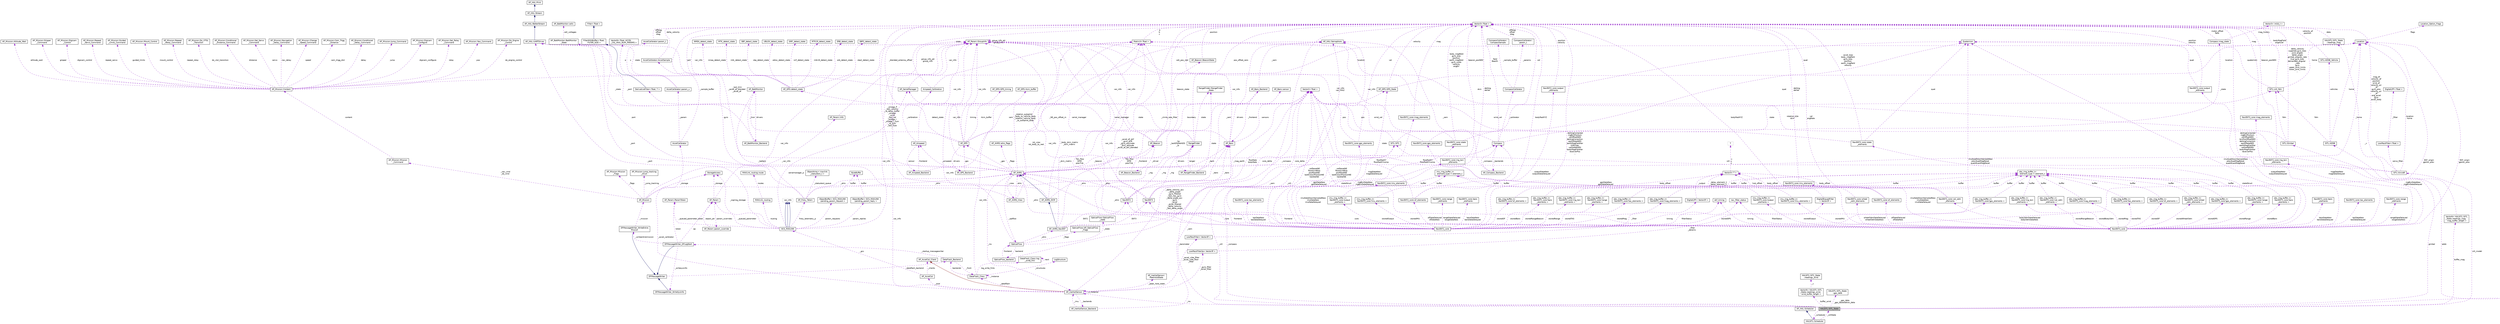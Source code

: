 digraph "HALSITL::SITL_State"
{
 // INTERACTIVE_SVG=YES
  edge [fontname="Helvetica",fontsize="10",labelfontname="Helvetica",labelfontsize="10"];
  node [fontname="Helvetica",fontsize="10",shape=record];
  Node1 [label="HALSITL::SITL_State",height=0.2,width=0.4,color="black", fillcolor="grey75", style="filled", fontcolor="black"];
  Node2 -> Node1 [dir="back",color="darkorchid3",fontsize="10",style="dashed",label=" gimbal" ,fontname="Helvetica"];
  Node2 [label="SITL::Gimbal",height=0.2,width=0.4,color="black", fillcolor="white", style="filled",URL="$classSITL_1_1Gimbal.html"];
  Node3 -> Node2 [dir="back",color="darkorchid3",fontsize="10",style="dashed",label=" dcm" ,fontname="Helvetica"];
  Node3 [label="Matrix3\< float \>",height=0.2,width=0.4,color="black", fillcolor="white", style="filled",URL="$classMatrix3.html"];
  Node4 -> Node3 [dir="back",color="darkorchid3",fontsize="10",style="dashed",label=" a\nb\nc" ,fontname="Helvetica"];
  Node4 [label="Vector3\< float \>",height=0.2,width=0.4,color="black", fillcolor="white", style="filled",URL="$classVector3.html"];
  Node4 -> Node2 [dir="back",color="darkorchid3",fontsize="10",style="dashed",label=" delta_velocity\nsupplied_gyro_bias\njoint_angles\ndelta_angle\ngimbal_angular_rate\ntrue_gyro_bias\ndemanded_angular\l_rate\ngyro\nupper_joint_limits\nlower_joint_limits\n..." ,fontname="Helvetica"];
  Node5 -> Node2 [dir="back",color="darkorchid3",fontsize="10",style="dashed",label=" fdm" ,fontname="Helvetica"];
  Node5 [label="SITL::sitl_fdm",height=0.2,width=0.4,color="black", fillcolor="white", style="filled",URL="$structSITL_1_1sitl__fdm.html"];
  Node6 -> Node5 [dir="back",color="darkorchid3",fontsize="10",style="dashed",label=" quaternion" ,fontname="Helvetica"];
  Node6 [label="Quaternion",height=0.2,width=0.4,color="black", fillcolor="white", style="filled",URL="$classQuaternion.html"];
  Node4 -> Node5 [dir="back",color="darkorchid3",fontsize="10",style="dashed",label=" bodyMagField\nangAccel" ,fontname="Helvetica"];
  Node7 -> Node5 [dir="back",color="darkorchid3",fontsize="10",style="dashed",label=" home" ,fontname="Helvetica"];
  Node7 [label="Location",height=0.2,width=0.4,color="black", fillcolor="white", style="filled",URL="$structLocation.html"];
  Node8 -> Node7 [dir="back",color="darkorchid3",fontsize="10",style="dashed",label=" flags" ,fontname="Helvetica"];
  Node8 [label="Location_Option_Flags",height=0.2,width=0.4,color="black", fillcolor="white", style="filled",URL="$structLocation__Option__Flags.html"];
  Node9 -> Node1 [dir="back",color="darkorchid3",fontsize="10",style="dashed",label=" sitl_model" ,fontname="Helvetica"];
  Node9 [label="SITL::Aircraft",height=0.2,width=0.4,color="black", fillcolor="white", style="filled",URL="$classSITL_1_1Aircraft.html"];
  Node3 -> Node9 [dir="back",color="darkorchid3",fontsize="10",style="dashed",label=" rotation_b2e\ndcm" ,fontname="Helvetica"];
  Node10 -> Node9 [dir="back",color="darkorchid3",fontsize="10",style="dashed",label=" servo_filter" ,fontname="Helvetica"];
  Node10 [label="LowPassFilter\< float \>",height=0.2,width=0.4,color="black", fillcolor="white", style="filled",URL="$classLowPassFilter.html"];
  Node11 -> Node10 [dir="back",color="darkorchid3",fontsize="10",style="dashed",label=" _filter" ,fontname="Helvetica"];
  Node11 [label="DigitalLPF\< float \>",height=0.2,width=0.4,color="black", fillcolor="white", style="filled",URL="$classDigitalLPF.html"];
  Node12 -> Node9 [dir="back",color="darkorchid3",fontsize="10",style="dashed",label=" sitl" ,fontname="Helvetica"];
  Node12 [label="SITL::SITL",height=0.2,width=0.4,color="black", fillcolor="white", style="filled",URL="$classSITL_1_1SITL.html"];
  Node13 -> Node12 [dir="back",color="darkorchid3",fontsize="10",style="dashed",label=" var_info\nvar_info2" ,fontname="Helvetica"];
  Node13 [label="AP_Param::GroupInfo",height=0.2,width=0.4,color="black", fillcolor="white", style="filled",URL="$structAP__Param_1_1GroupInfo.html"];
  Node13 -> Node13 [dir="back",color="darkorchid3",fontsize="10",style="dashed",label=" group_info_ptr\ngroup_info" ,fontname="Helvetica"];
  Node5 -> Node12 [dir="back",color="darkorchid3",fontsize="10",style="dashed",label=" state" ,fontname="Helvetica"];
  Node4 -> Node9 [dir="back",color="darkorchid3",fontsize="10",style="dashed",label=" mag_bf\nvelocity_ef\nposition\nwind_ef\nvelocity_air\l_bf\ngyro_prev\nvelocity_air\l_ef\nang_accel\ngyro\naccel_body\n..." ,fontname="Helvetica"];
  Node7 -> Node9 [dir="back",color="darkorchid3",fontsize="10",style="dashed",label=" location\nhome" ,fontname="Helvetica"];
  Node14 -> Node1 [dir="back",color="darkorchid3",fontsize="10",style="dashed",label=" adsb" ,fontname="Helvetica"];
  Node14 [label="SITL::ADSB",height=0.2,width=0.4,color="black", fillcolor="white", style="filled",URL="$classSITL_1_1ADSB.html"];
  Node15 -> Node14 [dir="back",color="darkorchid3",fontsize="10",style="dashed",label=" vehicles" ,fontname="Helvetica"];
  Node15 [label="SITL::ADSB_Vehicle",height=0.2,width=0.4,color="black", fillcolor="white", style="filled",URL="$classSITL_1_1ADSB__Vehicle.html"];
  Node4 -> Node15 [dir="back",color="darkorchid3",fontsize="10",style="dashed",label=" velocity_ef\nposition" ,fontname="Helvetica"];
  Node7 -> Node14 [dir="back",color="darkorchid3",fontsize="10",style="dashed",label=" home" ,fontname="Helvetica"];
  Node5 -> Node14 [dir="back",color="darkorchid3",fontsize="10",style="dashed",label=" fdm" ,fontname="Helvetica"];
  Node16 -> Node1 [dir="back",color="darkorchid3",fontsize="10",style="dashed",label=" buffer_mag" ,fontname="Helvetica"];
  Node16 [label="VectorN\< HALSITL::SITL\l_State::readings_mag,\l mag_buffer_length \>",height=0.2,width=0.4,color="black", fillcolor="white", style="filled",URL="$classVectorN.html"];
  Node17 -> Node16 [dir="back",color="darkorchid3",fontsize="10",style="dashed",label=" _v" ,fontname="Helvetica"];
  Node17 [label="HALSITL::SITL_State\l::readings_mag",height=0.2,width=0.4,color="black", fillcolor="white", style="filled",URL="$structHALSITL_1_1SITL__State_1_1readings__mag.html"];
  Node4 -> Node17 [dir="back",color="darkorchid3",fontsize="10",style="dashed",label=" data" ,fontname="Helvetica"];
  Node18 -> Node1 [dir="back",color="darkorchid3",fontsize="10",style="dashed",label=" _barometer" ,fontname="Helvetica"];
  Node18 [label="AP_Baro",height=0.2,width=0.4,color="black", fillcolor="white", style="filled",URL="$classAP__Baro.html"];
  Node19 -> Node18 [dir="back",color="darkorchid3",fontsize="10",style="dashed",label=" sensors" ,fontname="Helvetica"];
  Node19 [label="AP_Baro::sensor",height=0.2,width=0.4,color="black", fillcolor="white", style="filled",URL="$structAP__Baro_1_1sensor.html"];
  Node20 -> Node18 [dir="back",color="darkorchid3",fontsize="10",style="dashed",label=" _climb_rate_filter" ,fontname="Helvetica"];
  Node20 [label="DerivativeFilter\< float, 7 \>",height=0.2,width=0.4,color="black", fillcolor="white", style="filled",URL="$classDerivativeFilter.html"];
  Node21 -> Node20 [dir="back",color="midnightblue",fontsize="10",style="solid",fontname="Helvetica"];
  Node21 [label="FilterWithBuffer\< float,\l FILTER_SIZE \>",height=0.2,width=0.4,color="black", fillcolor="white", style="filled",URL="$classFilterWithBuffer.html"];
  Node22 -> Node21 [dir="back",color="midnightblue",fontsize="10",style="solid",fontname="Helvetica"];
  Node22 [label="Filter\< float \>",height=0.2,width=0.4,color="black", fillcolor="white", style="filled",URL="$classFilter.html"];
  Node13 -> Node18 [dir="back",color="darkorchid3",fontsize="10",style="dashed",label=" var_info" ,fontname="Helvetica"];
  Node23 -> Node18 [dir="back",color="darkorchid3",fontsize="10",style="dashed",label=" drivers" ,fontname="Helvetica"];
  Node23 [label="AP_Baro_Backend",height=0.2,width=0.4,color="black", fillcolor="white", style="filled",URL="$classAP__Baro__Backend.html"];
  Node18 -> Node23 [dir="back",color="darkorchid3",fontsize="10",style="dashed",label=" _frontend" ,fontname="Helvetica"];
  Node24 -> Node23 [dir="back",color="darkorchid3",fontsize="10",style="dashed",label=" _sem" ,fontname="Helvetica"];
  Node24 [label="AP_HAL::Semaphore",height=0.2,width=0.4,color="black", fillcolor="white", style="filled",URL="$classAP__HAL_1_1Semaphore.html"];
  Node12 -> Node1 [dir="back",color="darkorchid3",fontsize="10",style="dashed",label=" _sitl" ,fontname="Helvetica"];
  Node25 -> Node1 [dir="back",color="darkorchid3",fontsize="10",style="dashed",label=" _scheduler" ,fontname="Helvetica"];
  Node25 [label="HALSITL::Scheduler",height=0.2,width=0.4,color="black", fillcolor="white", style="filled",URL="$classHALSITL_1_1Scheduler.html"];
  Node26 -> Node25 [dir="back",color="midnightblue",fontsize="10",style="solid",fontname="Helvetica"];
  Node26 [label="AP_HAL::Scheduler",height=0.2,width=0.4,color="black", fillcolor="white", style="filled",URL="$classAP__HAL_1_1Scheduler.html"];
  Node1 -> Node25 [dir="back",color="darkorchid3",fontsize="10",style="dashed",label=" _sitlState" ,fontname="Helvetica"];
  Node27 -> Node1 [dir="back",color="darkorchid3",fontsize="10",style="dashed",label=" _ins" ,fontname="Helvetica"];
  Node27 [label="AP_InertialSensor",height=0.2,width=0.4,color="black", fillcolor="white", style="filled",URL="$classAP__InertialSensor.html"];
  Node28 -> Node27 [dir="back",color="firebrick4",fontsize="10",style="solid",fontname="Helvetica"];
  Node28 [label="AP_AccelCal_Client",height=0.2,width=0.4,color="black", fillcolor="white", style="filled",URL="$classAP__AccelCal__Client.html"];
  Node29 -> Node27 [dir="back",color="darkorchid3",fontsize="10",style="dashed",label=" _peak_hold_state" ,fontname="Helvetica"];
  Node29 [label="AP_InertialSensor::\lPeakHoldState",height=0.2,width=0.4,color="black", fillcolor="white", style="filled",URL="$structAP__InertialSensor_1_1PeakHoldState.html"];
  Node30 -> Node27 [dir="back",color="darkorchid3",fontsize="10",style="dashed",label=" _accel_vibe_filter\n_accel_vibe_floor\l_filter" ,fontname="Helvetica"];
  Node30 [label="LowPassFilter\< Vector3f \>",height=0.2,width=0.4,color="black", fillcolor="white", style="filled",URL="$classLowPassFilter.html"];
  Node31 -> Node30 [dir="back",color="darkorchid3",fontsize="10",style="dashed",label=" _filter" ,fontname="Helvetica"];
  Node31 [label="DigitalLPF\< Vector3f \>",height=0.2,width=0.4,color="black", fillcolor="white", style="filled",URL="$classDigitalLPF.html"];
  Node32 -> Node31 [dir="back",color="darkorchid3",fontsize="10",style="dashed",label=" _output" ,fontname="Helvetica"];
  Node32 [label="Vector3\< T \>",height=0.2,width=0.4,color="black", fillcolor="white", style="filled",URL="$classVector3.html"];
  Node33 -> Node32 [dir="back",color="darkorchid3",fontsize="10",style="dashed",label=" x\ny\nz" ,fontname="Helvetica"];
  Node33 [label="T",height=0.2,width=0.4,color="grey75", fillcolor="white", style="filled"];
  Node34 -> Node27 [dir="back",color="darkorchid3",fontsize="10",style="dashed",label=" _backends" ,fontname="Helvetica"];
  Node34 [label="AP_InertialSensor_Backend",height=0.2,width=0.4,color="black", fillcolor="white", style="filled",URL="$classAP__InertialSensor__Backend.html"];
  Node24 -> Node34 [dir="back",color="darkorchid3",fontsize="10",style="dashed",label=" _sem" ,fontname="Helvetica"];
  Node27 -> Node34 [dir="back",color="darkorchid3",fontsize="10",style="dashed",label=" _imu" ,fontname="Helvetica"];
  Node35 -> Node27 [dir="back",color="darkorchid3",fontsize="10",style="dashed",label=" _gyro_filter\n_accel_filter" ,fontname="Helvetica"];
  Node35 [label="LowPassFilter2p\< Vector3f \>",height=0.2,width=0.4,color="black", fillcolor="white", style="filled",URL="$classLowPassFilter2p.html"];
  Node36 -> Node35 [dir="back",color="darkorchid3",fontsize="10",style="dashed",label=" _filter\n_params" ,fontname="Helvetica"];
  Node36 [label="DigitalBiquadFilter\l\< Vector3f \>",height=0.2,width=0.4,color="black", fillcolor="white", style="filled",URL="$classDigitalBiquadFilter.html"];
  Node32 -> Node36 [dir="back",color="darkorchid3",fontsize="10",style="dashed",label=" _delay_element_1\n_delay_element_2" ,fontname="Helvetica"];
  Node37 -> Node27 [dir="back",color="darkorchid3",fontsize="10",style="dashed",label=" _accel_calibrator" ,fontname="Helvetica"];
  Node37 [label="AccelCalibrator",height=0.2,width=0.4,color="black", fillcolor="white", style="filled",URL="$classAccelCalibrator.html"];
  Node38 -> Node37 [dir="back",color="darkorchid3",fontsize="10",style="dashed",label=" _param" ,fontname="Helvetica"];
  Node38 [label="AccelCalibrator::param_u",height=0.2,width=0.4,color="black", fillcolor="white", style="filled",URL="$unionAccelCalibrator_1_1param__u.html"];
  Node39 -> Node38 [dir="back",color="darkorchid3",fontsize="10",style="dashed",label=" s" ,fontname="Helvetica"];
  Node39 [label="AccelCalibrator::param_t",height=0.2,width=0.4,color="black", fillcolor="white", style="filled",URL="$structAccelCalibrator_1_1param__t.html"];
  Node4 -> Node39 [dir="back",color="darkorchid3",fontsize="10",style="dashed",label=" offdiag\noffset\ndiag" ,fontname="Helvetica"];
  Node40 -> Node38 [dir="back",color="darkorchid3",fontsize="10",style="dashed",label=" a" ,fontname="Helvetica"];
  Node40 [label="VectorN\< float, ACCEL\l_CAL_MAX_NUM_PARAMS \>",height=0.2,width=0.4,color="black", fillcolor="white", style="filled",URL="$classVectorN.html"];
  Node41 -> Node37 [dir="back",color="darkorchid3",fontsize="10",style="dashed",label=" _sample_buffer" ,fontname="Helvetica"];
  Node41 [label="AccelCalibrator::AccelSample",height=0.2,width=0.4,color="black", fillcolor="white", style="filled",URL="$structAccelCalibrator_1_1AccelSample.html"];
  Node4 -> Node41 [dir="back",color="darkorchid3",fontsize="10",style="dashed",label=" delta_velocity" ,fontname="Helvetica"];
  Node42 -> Node27 [dir="back",color="darkorchid3",fontsize="10",style="dashed",label=" _dataflash" ,fontname="Helvetica"];
  Node42 [label="DataFlash_Class",height=0.2,width=0.4,color="black", fillcolor="white", style="filled",URL="$classDataFlash__Class.html"];
  Node43 -> Node42 [dir="back",color="darkorchid3",fontsize="10",style="dashed",label=" log_write_fmts" ,fontname="Helvetica"];
  Node43 [label="DataFlash_Class::log\l_write_fmt",height=0.2,width=0.4,color="black", fillcolor="white", style="filled",URL="$structDataFlash__Class_1_1log__write__fmt.html"];
  Node43 -> Node43 [dir="back",color="darkorchid3",fontsize="10",style="dashed",label=" next" ,fontname="Helvetica"];
  Node44 -> Node42 [dir="back",color="darkorchid3",fontsize="10",style="dashed",label=" _structures" ,fontname="Helvetica"];
  Node44 [label="LogStructure",height=0.2,width=0.4,color="black", fillcolor="white", style="filled",URL="$structLogStructure.html"];
  Node42 -> Node42 [dir="back",color="darkorchid3",fontsize="10",style="dashed",label=" _instance" ,fontname="Helvetica"];
  Node45 -> Node42 [dir="back",color="darkorchid3",fontsize="10",style="dashed",label=" backends" ,fontname="Helvetica"];
  Node45 [label="DataFlash_Backend",height=0.2,width=0.4,color="black", fillcolor="white", style="filled",URL="$classDataFlash__Backend.html"];
  Node42 -> Node45 [dir="back",color="darkorchid3",fontsize="10",style="dashed",label=" _front" ,fontname="Helvetica"];
  Node46 -> Node45 [dir="back",color="darkorchid3",fontsize="10",style="dashed",label=" _startup_messagewriter" ,fontname="Helvetica"];
  Node46 [label="DFMessageWriter_DFLogStart",height=0.2,width=0.4,color="black", fillcolor="white", style="filled",URL="$classDFMessageWriter__DFLogStart.html"];
  Node47 -> Node46 [dir="back",color="midnightblue",fontsize="10",style="solid",fontname="Helvetica"];
  Node47 [label="DFMessageWriter",height=0.2,width=0.4,color="black", fillcolor="white", style="filled",URL="$classDFMessageWriter.html"];
  Node45 -> Node47 [dir="back",color="darkorchid3",fontsize="10",style="dashed",label=" _dataflash_backend" ,fontname="Helvetica"];
  Node48 -> Node46 [dir="back",color="darkorchid3",fontsize="10",style="dashed",label=" _writeentiremission" ,fontname="Helvetica"];
  Node48 [label="DFMessageWriter_WriteEntire\lMission",height=0.2,width=0.4,color="black", fillcolor="white", style="filled",URL="$classDFMessageWriter__WriteEntireMission.html"];
  Node47 -> Node48 [dir="back",color="midnightblue",fontsize="10",style="solid",fontname="Helvetica"];
  Node49 -> Node48 [dir="back",color="darkorchid3",fontsize="10",style="dashed",label=" _mission" ,fontname="Helvetica"];
  Node49 [label="AP_Mission",height=0.2,width=0.4,color="black", fillcolor="white", style="filled",URL="$classAP__Mission.html",tooltip="Object managing Mission. "];
  Node50 -> Node49 [dir="back",color="darkorchid3",fontsize="10",style="dashed",label=" _storage" ,fontname="Helvetica"];
  Node50 [label="StorageAccess",height=0.2,width=0.4,color="black", fillcolor="white", style="filled",URL="$classStorageAccess.html"];
  Node51 -> Node49 [dir="back",color="darkorchid3",fontsize="10",style="dashed",label=" _nav_cmd\n_do_cmd" ,fontname="Helvetica"];
  Node51 [label="AP_Mission::Mission\l_Command",height=0.2,width=0.4,color="black", fillcolor="white", style="filled",URL="$structAP__Mission_1_1Mission__Command.html"];
  Node52 -> Node51 [dir="back",color="darkorchid3",fontsize="10",style="dashed",label=" content" ,fontname="Helvetica"];
  Node52 [label="AP_Mission::Content",height=0.2,width=0.4,color="black", fillcolor="white", style="filled",URL="$unionAP__Mission_1_1Content.html"];
  Node53 -> Node52 [dir="back",color="darkorchid3",fontsize="10",style="dashed",label=" guided_limits" ,fontname="Helvetica"];
  Node53 [label="AP_Mission::Guided\l_Limits_Command",height=0.2,width=0.4,color="black", fillcolor="white", style="filled",URL="$structAP__Mission_1_1Guided__Limits__Command.html"];
  Node54 -> Node52 [dir="back",color="darkorchid3",fontsize="10",style="dashed",label=" mount_control" ,fontname="Helvetica"];
  Node54 [label="AP_Mission::Mount_Control",height=0.2,width=0.4,color="black", fillcolor="white", style="filled",URL="$structAP__Mission_1_1Mount__Control.html"];
  Node55 -> Node52 [dir="back",color="darkorchid3",fontsize="10",style="dashed",label=" repeat_relay" ,fontname="Helvetica"];
  Node55 [label="AP_Mission::Repeat\l_Relay_Command",height=0.2,width=0.4,color="black", fillcolor="white", style="filled",URL="$structAP__Mission_1_1Repeat__Relay__Command.html"];
  Node56 -> Node52 [dir="back",color="darkorchid3",fontsize="10",style="dashed",label=" do_vtol_transition" ,fontname="Helvetica"];
  Node56 [label="AP_Mission::Do_VTOL\l_Transition",height=0.2,width=0.4,color="black", fillcolor="white", style="filled",URL="$structAP__Mission_1_1Do__VTOL__Transition.html"];
  Node57 -> Node52 [dir="back",color="darkorchid3",fontsize="10",style="dashed",label=" distance" ,fontname="Helvetica"];
  Node57 [label="AP_Mission::Conditional\l_Distance_Command",height=0.2,width=0.4,color="black", fillcolor="white", style="filled",URL="$structAP__Mission_1_1Conditional__Distance__Command.html"];
  Node58 -> Node52 [dir="back",color="darkorchid3",fontsize="10",style="dashed",label=" servo" ,fontname="Helvetica"];
  Node58 [label="AP_Mission::Set_Servo\l_Command",height=0.2,width=0.4,color="black", fillcolor="white", style="filled",URL="$structAP__Mission_1_1Set__Servo__Command.html"];
  Node59 -> Node52 [dir="back",color="darkorchid3",fontsize="10",style="dashed",label=" nav_delay" ,fontname="Helvetica"];
  Node59 [label="AP_Mission::Navigation\l_Delay_Command",height=0.2,width=0.4,color="black", fillcolor="white", style="filled",URL="$structAP__Mission_1_1Navigation__Delay__Command.html"];
  Node60 -> Node52 [dir="back",color="darkorchid3",fontsize="10",style="dashed",label=" speed" ,fontname="Helvetica"];
  Node60 [label="AP_Mission::Change\l_Speed_Command",height=0.2,width=0.4,color="black", fillcolor="white", style="filled",URL="$structAP__Mission_1_1Change__Speed__Command.html"];
  Node61 -> Node52 [dir="back",color="darkorchid3",fontsize="10",style="dashed",label=" cam_trigg_dist" ,fontname="Helvetica"];
  Node61 [label="AP_Mission::Cam_Trigg\l_Distance",height=0.2,width=0.4,color="black", fillcolor="white", style="filled",URL="$structAP__Mission_1_1Cam__Trigg__Distance.html"];
  Node62 -> Node52 [dir="back",color="darkorchid3",fontsize="10",style="dashed",label=" delay" ,fontname="Helvetica"];
  Node62 [label="AP_Mission::Conditional\l_Delay_Command",height=0.2,width=0.4,color="black", fillcolor="white", style="filled",URL="$structAP__Mission_1_1Conditional__Delay__Command.html"];
  Node63 -> Node52 [dir="back",color="darkorchid3",fontsize="10",style="dashed",label=" jump" ,fontname="Helvetica"];
  Node63 [label="AP_Mission::Jump_Command",height=0.2,width=0.4,color="black", fillcolor="white", style="filled",URL="$structAP__Mission_1_1Jump__Command.html"];
  Node7 -> Node52 [dir="back",color="darkorchid3",fontsize="10",style="dashed",label=" location" ,fontname="Helvetica"];
  Node64 -> Node52 [dir="back",color="darkorchid3",fontsize="10",style="dashed",label=" digicam_configure" ,fontname="Helvetica"];
  Node64 [label="AP_Mission::Digicam\l_Configure",height=0.2,width=0.4,color="black", fillcolor="white", style="filled",URL="$structAP__Mission_1_1Digicam__Configure.html"];
  Node65 -> Node52 [dir="back",color="darkorchid3",fontsize="10",style="dashed",label=" relay" ,fontname="Helvetica"];
  Node65 [label="AP_Mission::Set_Relay\l_Command",height=0.2,width=0.4,color="black", fillcolor="white", style="filled",URL="$structAP__Mission_1_1Set__Relay__Command.html"];
  Node66 -> Node52 [dir="back",color="darkorchid3",fontsize="10",style="dashed",label=" yaw" ,fontname="Helvetica"];
  Node66 [label="AP_Mission::Yaw_Command",height=0.2,width=0.4,color="black", fillcolor="white", style="filled",URL="$structAP__Mission_1_1Yaw__Command.html"];
  Node67 -> Node52 [dir="back",color="darkorchid3",fontsize="10",style="dashed",label=" do_engine_control" ,fontname="Helvetica"];
  Node67 [label="AP_Mission::Do_Engine\l_Control",height=0.2,width=0.4,color="black", fillcolor="white", style="filled",URL="$structAP__Mission_1_1Do__Engine__Control.html"];
  Node68 -> Node52 [dir="back",color="darkorchid3",fontsize="10",style="dashed",label=" altitude_wait" ,fontname="Helvetica"];
  Node68 [label="AP_Mission::Altitude_Wait",height=0.2,width=0.4,color="black", fillcolor="white", style="filled",URL="$structAP__Mission_1_1Altitude__Wait.html"];
  Node69 -> Node52 [dir="back",color="darkorchid3",fontsize="10",style="dashed",label=" gripper" ,fontname="Helvetica"];
  Node69 [label="AP_Mission::Gripper\l_Command",height=0.2,width=0.4,color="black", fillcolor="white", style="filled",URL="$structAP__Mission_1_1Gripper__Command.html"];
  Node70 -> Node52 [dir="back",color="darkorchid3",fontsize="10",style="dashed",label=" digicam_control" ,fontname="Helvetica"];
  Node70 [label="AP_Mission::Digicam\l_Control",height=0.2,width=0.4,color="black", fillcolor="white", style="filled",URL="$structAP__Mission_1_1Digicam__Control.html"];
  Node71 -> Node52 [dir="back",color="darkorchid3",fontsize="10",style="dashed",label=" repeat_servo" ,fontname="Helvetica"];
  Node71 [label="AP_Mission::Repeat\l_Servo_Command",height=0.2,width=0.4,color="black", fillcolor="white", style="filled",URL="$structAP__Mission_1_1Repeat__Servo__Command.html"];
  Node13 -> Node49 [dir="back",color="darkorchid3",fontsize="10",style="dashed",label=" var_info" ,fontname="Helvetica"];
  Node72 -> Node49 [dir="back",color="darkorchid3",fontsize="10",style="dashed",label=" _flags" ,fontname="Helvetica"];
  Node72 [label="AP_Mission::Mission\l_Flags",height=0.2,width=0.4,color="black", fillcolor="white", style="filled",URL="$structAP__Mission_1_1Mission__Flags.html"];
  Node73 -> Node49 [dir="back",color="darkorchid3",fontsize="10",style="dashed",label=" _ahrs" ,fontname="Helvetica"];
  Node73 [label="AP_AHRS",height=0.2,width=0.4,color="black", fillcolor="white", style="filled",URL="$classAP__AHRS.html"];
  Node3 -> Node73 [dir="back",color="darkorchid3",fontsize="10",style="dashed",label=" _rotation_autopilot\l_body_to_vehicle_body\n_rotation_vehicle_body\l_to_autopilot_body" ,fontname="Helvetica"];
  Node74 -> Node73 [dir="back",color="darkorchid3",fontsize="10",style="dashed",label=" _flags" ,fontname="Helvetica"];
  Node74 [label="AP_AHRS::ahrs_flags",height=0.2,width=0.4,color="black", fillcolor="white", style="filled",URL="$structAP__AHRS_1_1ahrs__flags.html"];
  Node18 -> Node73 [dir="back",color="darkorchid3",fontsize="10",style="dashed",label=" _baro" ,fontname="Helvetica"];
  Node75 -> Node73 [dir="back",color="darkorchid3",fontsize="10",style="dashed",label=" _optflow" ,fontname="Helvetica"];
  Node75 [label="OpticalFlow",height=0.2,width=0.4,color="black", fillcolor="white", style="filled",URL="$classOpticalFlow.html"];
  Node76 -> Node75 [dir="back",color="darkorchid3",fontsize="10",style="dashed",label=" _ahrs" ,fontname="Helvetica"];
  Node76 [label="AP_AHRS_NavEKF",height=0.2,width=0.4,color="black", fillcolor="white", style="filled",URL="$classAP__AHRS__NavEKF.html"];
  Node77 -> Node76 [dir="back",color="midnightblue",fontsize="10",style="solid",fontname="Helvetica"];
  Node77 [label="AP_AHRS_DCM",height=0.2,width=0.4,color="black", fillcolor="white", style="filled",URL="$classAP__AHRS__DCM.html"];
  Node73 -> Node77 [dir="back",color="midnightblue",fontsize="10",style="solid",fontname="Helvetica"];
  Node3 -> Node77 [dir="back",color="darkorchid3",fontsize="10",style="dashed",label=" _body_dcm_matrix\n_dcm_matrix" ,fontname="Helvetica"];
  Node4 -> Node77 [dir="back",color="darkorchid3",fontsize="10",style="dashed",label=" _omega_P\n_last_velocity\n_ra_delay_buffer\n_omega\n_wind\n_last_vel\n_omega_I\n_omega_I_sum\n_ra_sum\n_last_fuse\n..." ,fontname="Helvetica"];
  Node78 -> Node77 [dir="back",color="darkorchid3",fontsize="10",style="dashed",label=" _mag_earth" ,fontname="Helvetica"];
  Node78 [label="Vector2\< float \>",height=0.2,width=0.4,color="black", fillcolor="white", style="filled",URL="$structVector2.html"];
  Node3 -> Node76 [dir="back",color="darkorchid3",fontsize="10",style="dashed",label=" _dcm_matrix" ,fontname="Helvetica"];
  Node79 -> Node76 [dir="back",color="darkorchid3",fontsize="10",style="dashed",label=" EKF2" ,fontname="Helvetica"];
  Node79 [label="NavEKF2",height=0.2,width=0.4,color="black", fillcolor="white", style="filled",URL="$classNavEKF2.html"];
  Node18 -> Node79 [dir="back",color="darkorchid3",fontsize="10",style="dashed",label=" _baro" ,fontname="Helvetica"];
  Node13 -> Node79 [dir="back",color="darkorchid3",fontsize="10",style="dashed",label=" var_info" ,fontname="Helvetica"];
  Node78 -> Node79 [dir="back",color="darkorchid3",fontsize="10",style="dashed",label=" core_delta" ,fontname="Helvetica"];
  Node80 -> Node79 [dir="back",color="darkorchid3",fontsize="10",style="dashed",label=" _rng" ,fontname="Helvetica"];
  Node80 [label="RangeFinder",height=0.2,width=0.4,color="black", fillcolor="white", style="filled",URL="$classRangeFinder.html"];
  Node81 -> Node80 [dir="back",color="darkorchid3",fontsize="10",style="dashed",label=" serial_manager" ,fontname="Helvetica"];
  Node81 [label="AP_SerialManager",height=0.2,width=0.4,color="black", fillcolor="white", style="filled",URL="$classAP__SerialManager.html"];
  Node82 -> Node81 [dir="back",color="darkorchid3",fontsize="10",style="dashed",label=" uart" ,fontname="Helvetica"];
  Node82 [label="AP_HAL::UARTDriver",height=0.2,width=0.4,color="black", fillcolor="white", style="filled",URL="$classAP__HAL_1_1UARTDriver.html"];
  Node83 -> Node82 [dir="back",color="midnightblue",fontsize="10",style="solid",fontname="Helvetica"];
  Node83 [label="AP_HAL::BetterStream",height=0.2,width=0.4,color="black", fillcolor="white", style="filled",URL="$classAP__HAL_1_1BetterStream.html"];
  Node84 -> Node83 [dir="back",color="midnightblue",fontsize="10",style="solid",fontname="Helvetica"];
  Node84 [label="AP_HAL::Stream",height=0.2,width=0.4,color="black", fillcolor="white", style="filled",URL="$classAP__HAL_1_1Stream.html"];
  Node85 -> Node84 [dir="back",color="midnightblue",fontsize="10",style="solid",fontname="Helvetica"];
  Node85 [label="AP_HAL::Print",height=0.2,width=0.4,color="black", fillcolor="white", style="filled",URL="$classAP__HAL_1_1Print.html"];
  Node13 -> Node81 [dir="back",color="darkorchid3",fontsize="10",style="dashed",label=" var_info" ,fontname="Helvetica"];
  Node86 -> Node80 [dir="back",color="darkorchid3",fontsize="10",style="dashed",label=" state" ,fontname="Helvetica"];
  Node86 [label="RangeFinder::RangeFinder\l_State",height=0.2,width=0.4,color="black", fillcolor="white", style="filled",URL="$structRangeFinder_1_1RangeFinder__State.html"];
  Node13 -> Node80 [dir="back",color="darkorchid3",fontsize="10",style="dashed",label=" var_info" ,fontname="Helvetica"];
  Node4 -> Node80 [dir="back",color="darkorchid3",fontsize="10",style="dashed",label=" pos_offset_zero" ,fontname="Helvetica"];
  Node87 -> Node80 [dir="back",color="darkorchid3",fontsize="10",style="dashed",label=" drivers" ,fontname="Helvetica"];
  Node87 [label="AP_RangeFinder_Backend",height=0.2,width=0.4,color="black", fillcolor="white", style="filled",URL="$classAP__RangeFinder__Backend.html"];
  Node86 -> Node87 [dir="back",color="darkorchid3",fontsize="10",style="dashed",label=" state" ,fontname="Helvetica"];
  Node24 -> Node87 [dir="back",color="darkorchid3",fontsize="10",style="dashed",label=" _sem" ,fontname="Helvetica"];
  Node80 -> Node87 [dir="back",color="darkorchid3",fontsize="10",style="dashed",label=" ranger" ,fontname="Helvetica"];
  Node73 -> Node79 [dir="back",color="darkorchid3",fontsize="10",style="dashed",label=" _ahrs" ,fontname="Helvetica"];
  Node88 -> Node79 [dir="back",color="darkorchid3",fontsize="10",style="dashed",label=" core" ,fontname="Helvetica"];
  Node88 [label="NavEKF2_core",height=0.2,width=0.4,color="black", fillcolor="white", style="filled",URL="$classNavEKF2__core.html"];
  Node89 -> Node88 [dir="back",color="darkorchid3",fontsize="10",style="dashed",label=" magDataNew\nmagDataDelayed" ,fontname="Helvetica"];
  Node89 [label="NavEKF2_core::mag_elements",height=0.2,width=0.4,color="black", fillcolor="white", style="filled",URL="$structNavEKF2__core_1_1mag__elements.html"];
  Node4 -> Node89 [dir="back",color="darkorchid3",fontsize="10",style="dashed",label=" mag" ,fontname="Helvetica"];
  Node3 -> Node88 [dir="back",color="darkorchid3",fontsize="10",style="dashed",label=" Tbn_flow\nDCM\nprevTnb" ,fontname="Helvetica"];
  Node79 -> Node88 [dir="back",color="darkorchid3",fontsize="10",style="dashed",label=" frontend" ,fontname="Helvetica"];
  Node90 -> Node88 [dir="back",color="darkorchid3",fontsize="10",style="dashed",label=" baroDataNew\nbaroDataDelayed" ,fontname="Helvetica"];
  Node90 [label="NavEKF2_core::baro\l_elements",height=0.2,width=0.4,color="black", fillcolor="white", style="filled",URL="$structNavEKF2__core_1_1baro__elements.html"];
  Node91 -> Node88 [dir="back",color="darkorchid3",fontsize="10",style="dashed",label=" storedIMU" ,fontname="Helvetica"];
  Node91 [label="imu_ring_buffer_t\<\l NavEKF2_core::imu_elements \>",height=0.2,width=0.4,color="black", fillcolor="white", style="filled",URL="$classimu__ring__buffer__t.html"];
  Node92 -> Node91 [dir="back",color="darkorchid3",fontsize="10",style="dashed",label=" buffer" ,fontname="Helvetica"];
  Node92 [label="imu_ring_buffer_t\<\l element_type \>::element_t",height=0.2,width=0.4,color="black", fillcolor="white", style="filled",URL="$structimu__ring__buffer__t_1_1element__t.html"];
  Node93 -> Node88 [dir="back",color="darkorchid3",fontsize="10",style="dashed",label=" rngBcnDataNew\nrngBcnDataDelayed" ,fontname="Helvetica"];
  Node93 [label="NavEKF2_core::rng_bcn\l_elements",height=0.2,width=0.4,color="black", fillcolor="white", style="filled",URL="$structNavEKF2__core_1_1rng__bcn__elements.html"];
  Node4 -> Node93 [dir="back",color="darkorchid3",fontsize="10",style="dashed",label=" beacon_posNED" ,fontname="Helvetica"];
  Node94 -> Node88 [dir="back",color="darkorchid3",fontsize="10",style="dashed",label=" ofDataDelayed\nofDataNew" ,fontname="Helvetica"];
  Node94 [label="NavEKF2_core::of_elements",height=0.2,width=0.4,color="black", fillcolor="white", style="filled",URL="$structNavEKF2__core_1_1of__elements.html"];
  Node4 -> Node94 [dir="back",color="darkorchid3",fontsize="10",style="dashed",label=" bodyRadXYZ" ,fontname="Helvetica"];
  Node32 -> Node94 [dir="back",color="darkorchid3",fontsize="10",style="dashed",label=" body_offset" ,fontname="Helvetica"];
  Node78 -> Node94 [dir="back",color="darkorchid3",fontsize="10",style="dashed",label=" flowRadXY\nflowRadXYcomp" ,fontname="Helvetica"];
  Node95 -> Node88 [dir="back",color="darkorchid3",fontsize="10",style="dashed",label=" storedGPS" ,fontname="Helvetica"];
  Node95 [label="obs_ring_buffer_t\<\l NavEKF2_core::gps_elements \>",height=0.2,width=0.4,color="black", fillcolor="white", style="filled",URL="$classobs__ring__buffer__t.html"];
  Node96 -> Node95 [dir="back",color="darkorchid3",fontsize="10",style="dashed",label=" buffer" ,fontname="Helvetica"];
  Node96 [label="obs_ring_buffer_t\<\l element_type \>::element_t",height=0.2,width=0.4,color="black", fillcolor="white", style="filled",URL="$structobs__ring__buffer__t_1_1element__t.html"];
  Node97 -> Node88 [dir="back",color="darkorchid3",fontsize="10",style="dashed",label=" timing" ,fontname="Helvetica"];
  Node97 [label="ekf_timing",height=0.2,width=0.4,color="black", fillcolor="white", style="filled",URL="$structekf__timing.html"];
  Node98 -> Node88 [dir="back",color="darkorchid3",fontsize="10",style="dashed",label=" tasDataNew\ntasDataDelayed" ,fontname="Helvetica"];
  Node98 [label="NavEKF2_core::tas_elements",height=0.2,width=0.4,color="black", fillcolor="white", style="filled",URL="$structNavEKF2__core_1_1tas__elements.html"];
  Node6 -> Node88 [dir="back",color="darkorchid3",fontsize="10",style="dashed",label=" imuQuatDownSampleNew\nprevQuatMagReset\nquatAtLastMagReset" ,fontname="Helvetica"];
  Node99 -> Node88 [dir="back",color="darkorchid3",fontsize="10",style="dashed",label=" stateStruct" ,fontname="Helvetica"];
  Node99 [label="NavEKF2_core::state\l_elements",height=0.2,width=0.4,color="black", fillcolor="white", style="filled",URL="$structNavEKF2__core_1_1state__elements.html"];
  Node6 -> Node99 [dir="back",color="darkorchid3",fontsize="10",style="dashed",label=" quat" ,fontname="Helvetica"];
  Node4 -> Node99 [dir="back",color="darkorchid3",fontsize="10",style="dashed",label=" body_magfield\ngyro_bias\nposition\nearth_magfield\ngyro_scale\nvelocity\nangErr" ,fontname="Helvetica"];
  Node78 -> Node99 [dir="back",color="darkorchid3",fontsize="10",style="dashed",label=" wind_vel" ,fontname="Helvetica"];
  Node100 -> Node88 [dir="back",color="darkorchid3",fontsize="10",style="dashed",label=" storedOF" ,fontname="Helvetica"];
  Node100 [label="obs_ring_buffer_t\<\l NavEKF2_core::of_elements \>",height=0.2,width=0.4,color="black", fillcolor="white", style="filled",URL="$classobs__ring__buffer__t.html"];
  Node96 -> Node100 [dir="back",color="darkorchid3",fontsize="10",style="dashed",label=" buffer" ,fontname="Helvetica"];
  Node101 -> Node88 [dir="back",color="darkorchid3",fontsize="10",style="dashed",label=" imuDataDownSampledNew\nimuDataNew\nimuDataDelayed" ,fontname="Helvetica"];
  Node101 [label="NavEKF2_core::imu_elements",height=0.2,width=0.4,color="black", fillcolor="white", style="filled",URL="$structNavEKF2__core_1_1imu__elements.html"];
  Node4 -> Node101 [dir="back",color="darkorchid3",fontsize="10",style="dashed",label=" delAng\ndelVel" ,fontname="Helvetica"];
  Node4 -> Node88 [dir="back",color="darkorchid3",fontsize="10",style="dashed",label=" delAngCorrected\nrngBcnPosSum\nvelOffsetNED\ndelAngCorrection\nearthRateNED\nearthMagFieldVar\ntiltErrVec\nvelDotNEDfilt\nbodyMagFieldVar\nreceiverPos\n..." ,fontname="Helvetica"];
  Node102 -> Node88 [dir="back",color="darkorchid3",fontsize="10",style="dashed",label=" filterStatus" ,fontname="Helvetica"];
  Node102 [label="nav_filter_status",height=0.2,width=0.4,color="black", fillcolor="white", style="filled",URL="$unionnav__filter__status.html"];
  Node103 -> Node88 [dir="back",color="darkorchid3",fontsize="10",style="dashed",label=" outputDataNew\noutputDataDelayed" ,fontname="Helvetica"];
  Node103 [label="NavEKF2_core::output\l_elements",height=0.2,width=0.4,color="black", fillcolor="white", style="filled",URL="$structNavEKF2__core_1_1output__elements.html"];
  Node6 -> Node103 [dir="back",color="darkorchid3",fontsize="10",style="dashed",label=" quat" ,fontname="Helvetica"];
  Node4 -> Node103 [dir="back",color="darkorchid3",fontsize="10",style="dashed",label=" position\nvelocity" ,fontname="Helvetica"];
  Node104 -> Node88 [dir="back",color="darkorchid3",fontsize="10",style="dashed",label=" gpsDataNew\ngpsDataDelayed" ,fontname="Helvetica"];
  Node104 [label="NavEKF2_core::gps_elements",height=0.2,width=0.4,color="black", fillcolor="white", style="filled",URL="$structNavEKF2__core_1_1gps__elements.html"];
  Node4 -> Node104 [dir="back",color="darkorchid3",fontsize="10",style="dashed",label=" vel" ,fontname="Helvetica"];
  Node78 -> Node104 [dir="back",color="darkorchid3",fontsize="10",style="dashed",label=" pos" ,fontname="Helvetica"];
  Node78 -> Node88 [dir="back",color="darkorchid3",fontsize="10",style="dashed",label=" velResetNE\nflowGyroBias\nposResetNE\nlastKnownPositionNE\nheldVelNE" ,fontname="Helvetica"];
  Node105 -> Node88 [dir="back",color="darkorchid3",fontsize="10",style="dashed",label=" storedBaro" ,fontname="Helvetica"];
  Node105 [label="obs_ring_buffer_t\<\l NavEKF2_core::baro\l_elements \>",height=0.2,width=0.4,color="black", fillcolor="white", style="filled",URL="$classobs__ring__buffer__t.html"];
  Node96 -> Node105 [dir="back",color="darkorchid3",fontsize="10",style="dashed",label=" buffer" ,fontname="Helvetica"];
  Node106 -> Node88 [dir="back",color="darkorchid3",fontsize="10",style="dashed",label=" storedRangeBeacon" ,fontname="Helvetica"];
  Node106 [label="obs_ring_buffer_t\<\l NavEKF2_core::rng_bcn\l_elements \>",height=0.2,width=0.4,color="black", fillcolor="white", style="filled",URL="$classobs__ring__buffer__t.html"];
  Node96 -> Node106 [dir="back",color="darkorchid3",fontsize="10",style="dashed",label=" buffer" ,fontname="Helvetica"];
  Node107 -> Node88 [dir="back",color="darkorchid3",fontsize="10",style="dashed",label=" storedRange" ,fontname="Helvetica"];
  Node107 [label="obs_ring_buffer_t\<\l NavEKF2_core::range\l_elements \>",height=0.2,width=0.4,color="black", fillcolor="white", style="filled",URL="$classobs__ring__buffer__t.html"];
  Node96 -> Node107 [dir="back",color="darkorchid3",fontsize="10",style="dashed",label=" buffer" ,fontname="Helvetica"];
  Node108 -> Node88 [dir="back",color="darkorchid3",fontsize="10",style="dashed",label=" storedTAS" ,fontname="Helvetica"];
  Node108 [label="obs_ring_buffer_t\<\l NavEKF2_core::tas_elements \>",height=0.2,width=0.4,color="black", fillcolor="white", style="filled",URL="$classobs__ring__buffer__t.html"];
  Node96 -> Node108 [dir="back",color="darkorchid3",fontsize="10",style="dashed",label=" buffer" ,fontname="Helvetica"];
  Node73 -> Node88 [dir="back",color="darkorchid3",fontsize="10",style="dashed",label=" _ahrs" ,fontname="Helvetica"];
  Node109 -> Node88 [dir="back",color="darkorchid3",fontsize="10",style="dashed",label=" storedMag" ,fontname="Helvetica"];
  Node109 [label="obs_ring_buffer_t\<\l NavEKF2_core::mag_elements \>",height=0.2,width=0.4,color="black", fillcolor="white", style="filled",URL="$classobs__ring__buffer__t.html"];
  Node96 -> Node109 [dir="back",color="darkorchid3",fontsize="10",style="dashed",label=" buffer" ,fontname="Helvetica"];
  Node110 -> Node88 [dir="back",color="darkorchid3",fontsize="10",style="dashed",label=" rangeDataDelayed\nrangeDataNew" ,fontname="Helvetica"];
  Node110 [label="NavEKF2_core::range\l_elements",height=0.2,width=0.4,color="black", fillcolor="white", style="filled",URL="$structNavEKF2__core_1_1range__elements.html"];
  Node7 -> Node88 [dir="back",color="darkorchid3",fontsize="10",style="dashed",label=" EKF_origin\ngpsloc_prev" ,fontname="Helvetica"];
  Node111 -> Node88 [dir="back",color="darkorchid3",fontsize="10",style="dashed",label=" storedOutput" ,fontname="Helvetica"];
  Node111 [label="imu_ring_buffer_t\<\l NavEKF2_core::output\l_elements \>",height=0.2,width=0.4,color="black", fillcolor="white", style="filled",URL="$classimu__ring__buffer__t.html"];
  Node92 -> Node111 [dir="back",color="darkorchid3",fontsize="10",style="dashed",label=" buffer" ,fontname="Helvetica"];
  Node112 -> Node76 [dir="back",color="darkorchid3",fontsize="10",style="dashed",label=" EKF3" ,fontname="Helvetica"];
  Node112 [label="NavEKF3",height=0.2,width=0.4,color="black", fillcolor="white", style="filled",URL="$classNavEKF3.html"];
  Node113 -> Node112 [dir="back",color="darkorchid3",fontsize="10",style="dashed",label=" core" ,fontname="Helvetica"];
  Node113 [label="NavEKF3_core",height=0.2,width=0.4,color="black", fillcolor="white", style="filled",URL="$classNavEKF3__core.html"];
  Node114 -> Node113 [dir="back",color="darkorchid3",fontsize="10",style="dashed",label=" storedMag" ,fontname="Helvetica"];
  Node114 [label="obs_ring_buffer_t\<\l NavEKF3_core::mag_elements \>",height=0.2,width=0.4,color="black", fillcolor="white", style="filled",URL="$classobs__ring__buffer__t.html"];
  Node96 -> Node114 [dir="back",color="darkorchid3",fontsize="10",style="dashed",label=" buffer" ,fontname="Helvetica"];
  Node115 -> Node113 [dir="back",color="darkorchid3",fontsize="10",style="dashed",label=" outputDataNew\noutputDataDelayed" ,fontname="Helvetica"];
  Node115 [label="NavEKF3_core::output\l_elements",height=0.2,width=0.4,color="black", fillcolor="white", style="filled",URL="$structNavEKF3__core_1_1output__elements.html"];
  Node6 -> Node115 [dir="back",color="darkorchid3",fontsize="10",style="dashed",label=" quat" ,fontname="Helvetica"];
  Node4 -> Node115 [dir="back",color="darkorchid3",fontsize="10",style="dashed",label=" position\nvelocity" ,fontname="Helvetica"];
  Node116 -> Node113 [dir="back",color="darkorchid3",fontsize="10",style="dashed",label=" gpsDataNew\ngpsDataDelayed" ,fontname="Helvetica"];
  Node116 [label="NavEKF3_core::gps_elements",height=0.2,width=0.4,color="black", fillcolor="white", style="filled",URL="$structNavEKF3__core_1_1gps__elements.html"];
  Node4 -> Node116 [dir="back",color="darkorchid3",fontsize="10",style="dashed",label=" vel" ,fontname="Helvetica"];
  Node78 -> Node116 [dir="back",color="darkorchid3",fontsize="10",style="dashed",label=" pos" ,fontname="Helvetica"];
  Node3 -> Node113 [dir="back",color="darkorchid3",fontsize="10",style="dashed",label=" Tbn_flow\nDCM\nprevTnb" ,fontname="Helvetica"];
  Node112 -> Node113 [dir="back",color="darkorchid3",fontsize="10",style="dashed",label=" frontend" ,fontname="Helvetica"];
  Node117 -> Node113 [dir="back",color="darkorchid3",fontsize="10",style="dashed",label=" storedOF" ,fontname="Helvetica"];
  Node117 [label="obs_ring_buffer_t\<\l NavEKF3_core::of_elements \>",height=0.2,width=0.4,color="black", fillcolor="white", style="filled",URL="$classobs__ring__buffer__t.html"];
  Node96 -> Node117 [dir="back",color="darkorchid3",fontsize="10",style="dashed",label=" buffer" ,fontname="Helvetica"];
  Node97 -> Node113 [dir="back",color="darkorchid3",fontsize="10",style="dashed",label=" timing" ,fontname="Helvetica"];
  Node118 -> Node113 [dir="back",color="darkorchid3",fontsize="10",style="dashed",label=" wheelOdmDataDelayed\nwheelOdmDataNew" ,fontname="Helvetica"];
  Node118 [label="NavEKF3_core::wheel\l_odm_elements",height=0.2,width=0.4,color="black", fillcolor="white", style="filled",URL="$structNavEKF3__core_1_1wheel__odm__elements.html"];
  Node32 -> Node118 [dir="back",color="darkorchid3",fontsize="10",style="dashed",label=" hub_offset" ,fontname="Helvetica"];
  Node119 -> Node113 [dir="back",color="darkorchid3",fontsize="10",style="dashed",label=" bodyOdmDataDelayed\nbodyOdmDataNew" ,fontname="Helvetica"];
  Node119 [label="NavEKF3_core::vel_odm\l_elements",height=0.2,width=0.4,color="black", fillcolor="white", style="filled",URL="$structNavEKF3__core_1_1vel__odm__elements.html"];
  Node4 -> Node119 [dir="back",color="darkorchid3",fontsize="10",style="dashed",label=" vel\nangRate" ,fontname="Helvetica"];
  Node32 -> Node119 [dir="back",color="darkorchid3",fontsize="10",style="dashed",label=" body_offset" ,fontname="Helvetica"];
  Node6 -> Node113 [dir="back",color="darkorchid3",fontsize="10",style="dashed",label=" imuQuatDownSampleNew\nprevQuatMagReset\nquatAtLastMagReset" ,fontname="Helvetica"];
  Node120 -> Node113 [dir="back",color="darkorchid3",fontsize="10",style="dashed",label=" storedWheelOdm" ,fontname="Helvetica"];
  Node120 [label="obs_ring_buffer_t\<\l NavEKF3_core::wheel\l_odm_elements \>",height=0.2,width=0.4,color="black", fillcolor="white", style="filled",URL="$classobs__ring__buffer__t.html"];
  Node96 -> Node120 [dir="back",color="darkorchid3",fontsize="10",style="dashed",label=" buffer" ,fontname="Helvetica"];
  Node4 -> Node113 [dir="back",color="darkorchid3",fontsize="10",style="dashed",label=" delAngCorrected\nrngBcnPosSum\nvelOffsetNED\nbcnPosOffsetNED\ndelAngCorrection\nearthRateNED\nearthMagFieldVar\nvelDotNEDfilt\nbodyMagFieldVar\nreceiverPos\n..." ,fontname="Helvetica"];
  Node102 -> Node113 [dir="back",color="darkorchid3",fontsize="10",style="dashed",label=" filterStatus" ,fontname="Helvetica"];
  Node121 -> Node113 [dir="back",color="darkorchid3",fontsize="10",style="dashed",label=" magDataNew\nmagDataDelayed" ,fontname="Helvetica"];
  Node121 [label="NavEKF3_core::mag_elements",height=0.2,width=0.4,color="black", fillcolor="white", style="filled",URL="$structNavEKF3__core_1_1mag__elements.html"];
  Node4 -> Node121 [dir="back",color="darkorchid3",fontsize="10",style="dashed",label=" mag" ,fontname="Helvetica"];
  Node78 -> Node113 [dir="back",color="darkorchid3",fontsize="10",style="dashed",label=" velResetNE\nflowGyroBias\nposResetNE\nlastKnownPositionNE\nheldVelNE" ,fontname="Helvetica"];
  Node122 -> Node113 [dir="back",color="darkorchid3",fontsize="10",style="dashed",label=" storedGPS" ,fontname="Helvetica"];
  Node122 [label="obs_ring_buffer_t\<\l NavEKF3_core::gps_elements \>",height=0.2,width=0.4,color="black", fillcolor="white", style="filled",URL="$classobs__ring__buffer__t.html"];
  Node96 -> Node122 [dir="back",color="darkorchid3",fontsize="10",style="dashed",label=" buffer" ,fontname="Helvetica"];
  Node123 -> Node113 [dir="back",color="darkorchid3",fontsize="10",style="dashed",label=" stateStruct" ,fontname="Helvetica"];
  Node123 [label="NavEKF3_core::state\l_elements",height=0.2,width=0.4,color="black", fillcolor="white", style="filled",URL="$structNavEKF3__core_1_1state__elements.html"];
  Node6 -> Node123 [dir="back",color="darkorchid3",fontsize="10",style="dashed",label=" quat" ,fontname="Helvetica"];
  Node4 -> Node123 [dir="back",color="darkorchid3",fontsize="10",style="dashed",label=" accel_bias\nbody_magfield\ngyro_bias\nposition\nearth_magfield\nvelocity" ,fontname="Helvetica"];
  Node78 -> Node123 [dir="back",color="darkorchid3",fontsize="10",style="dashed",label=" wind_vel" ,fontname="Helvetica"];
  Node124 -> Node113 [dir="back",color="darkorchid3",fontsize="10",style="dashed",label=" storedRange" ,fontname="Helvetica"];
  Node124 [label="obs_ring_buffer_t\<\l NavEKF3_core::range\l_elements \>",height=0.2,width=0.4,color="black", fillcolor="white", style="filled",URL="$classobs__ring__buffer__t.html"];
  Node96 -> Node124 [dir="back",color="darkorchid3",fontsize="10",style="dashed",label=" buffer" ,fontname="Helvetica"];
  Node125 -> Node113 [dir="back",color="darkorchid3",fontsize="10",style="dashed",label=" rngBcnDataNew\nrngBcnDataDelayed" ,fontname="Helvetica"];
  Node125 [label="NavEKF3_core::rng_bcn\l_elements",height=0.2,width=0.4,color="black", fillcolor="white", style="filled",URL="$structNavEKF3__core_1_1rng__bcn__elements.html"];
  Node4 -> Node125 [dir="back",color="darkorchid3",fontsize="10",style="dashed",label=" beacon_posNED" ,fontname="Helvetica"];
  Node126 -> Node113 [dir="back",color="darkorchid3",fontsize="10",style="dashed",label=" baroDataNew\nbaroDataDelayed" ,fontname="Helvetica"];
  Node126 [label="NavEKF3_core::baro\l_elements",height=0.2,width=0.4,color="black", fillcolor="white", style="filled",URL="$structNavEKF3__core_1_1baro__elements.html"];
  Node73 -> Node113 [dir="back",color="darkorchid3",fontsize="10",style="dashed",label=" _ahrs" ,fontname="Helvetica"];
  Node127 -> Node113 [dir="back",color="darkorchid3",fontsize="10",style="dashed",label=" storedBaro" ,fontname="Helvetica"];
  Node127 [label="obs_ring_buffer_t\<\l NavEKF3_core::baro\l_elements \>",height=0.2,width=0.4,color="black", fillcolor="white", style="filled",URL="$classobs__ring__buffer__t.html"];
  Node96 -> Node127 [dir="back",color="darkorchid3",fontsize="10",style="dashed",label=" buffer" ,fontname="Helvetica"];
  Node7 -> Node113 [dir="back",color="darkorchid3",fontsize="10",style="dashed",label=" EKF_origin\ngpsloc_prev" ,fontname="Helvetica"];
  Node128 -> Node113 [dir="back",color="darkorchid3",fontsize="10",style="dashed",label=" tasDataNew\ntasDataDelayed" ,fontname="Helvetica"];
  Node128 [label="NavEKF3_core::tas_elements",height=0.2,width=0.4,color="black", fillcolor="white", style="filled",URL="$structNavEKF3__core_1_1tas__elements.html"];
  Node129 -> Node113 [dir="back",color="darkorchid3",fontsize="10",style="dashed",label=" storedIMU" ,fontname="Helvetica"];
  Node129 [label="imu_ring_buffer_t\<\l NavEKF3_core::imu_elements \>",height=0.2,width=0.4,color="black", fillcolor="white", style="filled",URL="$classimu__ring__buffer__t.html"];
  Node92 -> Node129 [dir="back",color="darkorchid3",fontsize="10",style="dashed",label=" buffer" ,fontname="Helvetica"];
  Node130 -> Node113 [dir="back",color="darkorchid3",fontsize="10",style="dashed",label=" storedRangeBeacon" ,fontname="Helvetica"];
  Node130 [label="obs_ring_buffer_t\<\l NavEKF3_core::rng_bcn\l_elements \>",height=0.2,width=0.4,color="black", fillcolor="white", style="filled",URL="$classobs__ring__buffer__t.html"];
  Node96 -> Node130 [dir="back",color="darkorchid3",fontsize="10",style="dashed",label=" buffer" ,fontname="Helvetica"];
  Node131 -> Node113 [dir="back",color="darkorchid3",fontsize="10",style="dashed",label=" storedBodyOdm" ,fontname="Helvetica"];
  Node131 [label="obs_ring_buffer_t\<\l NavEKF3_core::vel_odm\l_elements \>",height=0.2,width=0.4,color="black", fillcolor="white", style="filled",URL="$classobs__ring__buffer__t.html"];
  Node96 -> Node131 [dir="back",color="darkorchid3",fontsize="10",style="dashed",label=" buffer" ,fontname="Helvetica"];
  Node132 -> Node113 [dir="back",color="darkorchid3",fontsize="10",style="dashed",label=" ofDataDelayed\nofDataNew" ,fontname="Helvetica"];
  Node132 [label="NavEKF3_core::of_elements",height=0.2,width=0.4,color="black", fillcolor="white", style="filled",URL="$structNavEKF3__core_1_1of__elements.html"];
  Node4 -> Node132 [dir="back",color="darkorchid3",fontsize="10",style="dashed",label=" bodyRadXYZ" ,fontname="Helvetica"];
  Node32 -> Node132 [dir="back",color="darkorchid3",fontsize="10",style="dashed",label=" body_offset" ,fontname="Helvetica"];
  Node78 -> Node132 [dir="back",color="darkorchid3",fontsize="10",style="dashed",label=" flowRadXY\nflowRadXYcomp" ,fontname="Helvetica"];
  Node133 -> Node113 [dir="back",color="darkorchid3",fontsize="10",style="dashed",label=" rangeDataDelayed\nrangeDataNew" ,fontname="Helvetica"];
  Node133 [label="NavEKF3_core::range\l_elements",height=0.2,width=0.4,color="black", fillcolor="white", style="filled",URL="$structNavEKF3__core_1_1range__elements.html"];
  Node134 -> Node113 [dir="back",color="darkorchid3",fontsize="10",style="dashed",label=" imuDataDownSampledNew\nimuDataNew\nimuDataDelayed" ,fontname="Helvetica"];
  Node134 [label="NavEKF3_core::imu_elements",height=0.2,width=0.4,color="black", fillcolor="white", style="filled",URL="$structNavEKF3__core_1_1imu__elements.html"];
  Node4 -> Node134 [dir="back",color="darkorchid3",fontsize="10",style="dashed",label=" delAng\ndelVel" ,fontname="Helvetica"];
  Node135 -> Node113 [dir="back",color="darkorchid3",fontsize="10",style="dashed",label=" storedOutput" ,fontname="Helvetica"];
  Node135 [label="imu_ring_buffer_t\<\l NavEKF3_core::output\l_elements \>",height=0.2,width=0.4,color="black", fillcolor="white", style="filled",URL="$classimu__ring__buffer__t.html"];
  Node92 -> Node135 [dir="back",color="darkorchid3",fontsize="10",style="dashed",label=" buffer" ,fontname="Helvetica"];
  Node136 -> Node113 [dir="back",color="darkorchid3",fontsize="10",style="dashed",label=" storedTAS" ,fontname="Helvetica"];
  Node136 [label="obs_ring_buffer_t\<\l NavEKF3_core::tas_elements \>",height=0.2,width=0.4,color="black", fillcolor="white", style="filled",URL="$classobs__ring__buffer__t.html"];
  Node96 -> Node136 [dir="back",color="darkorchid3",fontsize="10",style="dashed",label=" buffer" ,fontname="Helvetica"];
  Node18 -> Node112 [dir="back",color="darkorchid3",fontsize="10",style="dashed",label=" _baro" ,fontname="Helvetica"];
  Node13 -> Node112 [dir="back",color="darkorchid3",fontsize="10",style="dashed",label=" var_info" ,fontname="Helvetica"];
  Node78 -> Node112 [dir="back",color="darkorchid3",fontsize="10",style="dashed",label=" core_delta" ,fontname="Helvetica"];
  Node80 -> Node112 [dir="back",color="darkorchid3",fontsize="10",style="dashed",label=" _rng" ,fontname="Helvetica"];
  Node73 -> Node112 [dir="back",color="darkorchid3",fontsize="10",style="dashed",label=" _ahrs" ,fontname="Helvetica"];
  Node12 -> Node76 [dir="back",color="darkorchid3",fontsize="10",style="dashed",label=" _sitl" ,fontname="Helvetica"];
  Node4 -> Node76 [dir="back",color="darkorchid3",fontsize="10",style="dashed",label=" _accel_ef_ekf\n_gyro_drift\n_gyro_estimate\n_dcm_attitude\n_accel_ef_ekf_blended" ,fontname="Helvetica"];
  Node13 -> Node75 [dir="back",color="darkorchid3",fontsize="10",style="dashed",label=" var_info" ,fontname="Helvetica"];
  Node137 -> Node75 [dir="back",color="darkorchid3",fontsize="10",style="dashed",label=" _state" ,fontname="Helvetica"];
  Node137 [label="OpticalFlow::OpticalFlow\l_state",height=0.2,width=0.4,color="black", fillcolor="white", style="filled",URL="$structOpticalFlow_1_1OpticalFlow__state.html"];
  Node78 -> Node137 [dir="back",color="darkorchid3",fontsize="10",style="dashed",label=" flowRate\nbodyRate" ,fontname="Helvetica"];
  Node138 -> Node75 [dir="back",color="darkorchid3",fontsize="10",style="dashed",label=" backend" ,fontname="Helvetica"];
  Node138 [label="OpticalFlow_backend",height=0.2,width=0.4,color="black", fillcolor="white", style="filled",URL="$classOpticalFlow__backend.html"];
  Node75 -> Node138 [dir="back",color="darkorchid3",fontsize="10",style="dashed",label=" frontend" ,fontname="Helvetica"];
  Node24 -> Node138 [dir="back",color="darkorchid3",fontsize="10",style="dashed",label=" _sem" ,fontname="Helvetica"];
  Node139 -> Node75 [dir="back",color="darkorchid3",fontsize="10",style="dashed",label=" _flags" ,fontname="Helvetica"];
  Node139 [label="OpticalFlow::AP_OpticalFlow\l_Flags",height=0.2,width=0.4,color="black", fillcolor="white", style="filled",URL="$structOpticalFlow_1_1AP__OpticalFlow__Flags.html"];
  Node13 -> Node73 [dir="back",color="darkorchid3",fontsize="10",style="dashed",label=" var_info" ,fontname="Helvetica"];
  Node140 -> Node73 [dir="back",color="darkorchid3",fontsize="10",style="dashed",label=" _view" ,fontname="Helvetica"];
  Node140 [label="AP_AHRS_View",height=0.2,width=0.4,color="black", fillcolor="white", style="filled",URL="$classAP__AHRS__View.html"];
  Node3 -> Node140 [dir="back",color="darkorchid3",fontsize="10",style="dashed",label=" rot_view\nrot_body_to_ned" ,fontname="Helvetica"];
  Node4 -> Node140 [dir="back",color="darkorchid3",fontsize="10",style="dashed",label=" gyro" ,fontname="Helvetica"];
  Node73 -> Node140 [dir="back",color="darkorchid3",fontsize="10",style="dashed",label=" ahrs" ,fontname="Helvetica"];
  Node4 -> Node73 [dir="back",color="darkorchid3",fontsize="10",style="dashed",label=" _last_trim\n_accel_ef_blended\n_accel_ef" ,fontname="Helvetica"];
  Node27 -> Node73 [dir="back",color="darkorchid3",fontsize="10",style="dashed",label=" _ins" ,fontname="Helvetica"];
  Node141 -> Node73 [dir="back",color="darkorchid3",fontsize="10",style="dashed",label=" _airspeed" ,fontname="Helvetica"];
  Node141 [label="AP_Airspeed",height=0.2,width=0.4,color="black", fillcolor="white", style="filled",URL="$classAP__Airspeed.html"];
  Node13 -> Node141 [dir="back",color="darkorchid3",fontsize="10",style="dashed",label=" var_info" ,fontname="Helvetica"];
  Node142 -> Node141 [dir="back",color="darkorchid3",fontsize="10",style="dashed",label=" sensor" ,fontname="Helvetica"];
  Node142 [label="AP_Airspeed_Backend",height=0.2,width=0.4,color="black", fillcolor="white", style="filled",URL="$classAP__Airspeed__Backend.html"];
  Node141 -> Node142 [dir="back",color="darkorchid3",fontsize="10",style="dashed",label=" frontend" ,fontname="Helvetica"];
  Node24 -> Node142 [dir="back",color="darkorchid3",fontsize="10",style="dashed",label=" sem" ,fontname="Helvetica"];
  Node143 -> Node141 [dir="back",color="darkorchid3",fontsize="10",style="dashed",label=" _calibration" ,fontname="Helvetica"];
  Node143 [label="Airspeed_Calibration",height=0.2,width=0.4,color="black", fillcolor="white", style="filled",URL="$classAirspeed__Calibration.html"];
  Node3 -> Node143 [dir="back",color="darkorchid3",fontsize="10",style="dashed",label=" P" ,fontname="Helvetica"];
  Node4 -> Node143 [dir="back",color="darkorchid3",fontsize="10",style="dashed",label=" state" ,fontname="Helvetica"];
  Node78 -> Node73 [dir="back",color="darkorchid3",fontsize="10",style="dashed",label=" _hp\n_lastGndVelADS\n_lp" ,fontname="Helvetica"];
  Node144 -> Node73 [dir="back",color="darkorchid3",fontsize="10",style="dashed",label=" _gps" ,fontname="Helvetica"];
  Node144 [label="AP_GPS",height=0.2,width=0.4,color="black", fillcolor="white", style="filled",URL="$classAP__GPS.html"];
  Node145 -> Node144 [dir="back",color="darkorchid3",fontsize="10",style="dashed",label=" detect_state" ,fontname="Helvetica"];
  Node145 [label="AP_GPS::detect_state",height=0.2,width=0.4,color="black", fillcolor="white", style="filled",URL="$structAP__GPS_1_1detect__state.html"];
  Node146 -> Node145 [dir="back",color="darkorchid3",fontsize="10",style="dashed",label=" sbp_detect_state" ,fontname="Helvetica"];
  Node146 [label="SBP_detect_state",height=0.2,width=0.4,color="black", fillcolor="white", style="filled",URL="$structSBP__detect__state.html"];
  Node147 -> Node145 [dir="back",color="darkorchid3",fontsize="10",style="dashed",label=" ublox_detect_state" ,fontname="Helvetica"];
  Node147 [label="UBLOX_detect_state",height=0.2,width=0.4,color="black", fillcolor="white", style="filled",URL="$structUBLOX__detect__state.html"];
  Node148 -> Node145 [dir="back",color="darkorchid3",fontsize="10",style="dashed",label=" sirf_detect_state" ,fontname="Helvetica"];
  Node148 [label="SIRF_detect_state",height=0.2,width=0.4,color="black", fillcolor="white", style="filled",URL="$structSIRF__detect__state.html"];
  Node149 -> Node145 [dir="back",color="darkorchid3",fontsize="10",style="dashed",label=" mtk19_detect_state" ,fontname="Helvetica"];
  Node149 [label="MTK19_detect_state",height=0.2,width=0.4,color="black", fillcolor="white", style="filled",URL="$structMTK19__detect__state.html"];
  Node150 -> Node145 [dir="back",color="darkorchid3",fontsize="10",style="dashed",label=" erb_detect_state" ,fontname="Helvetica"];
  Node150 [label="ERB_detect_state",height=0.2,width=0.4,color="black", fillcolor="white", style="filled",URL="$structERB__detect__state.html"];
  Node151 -> Node145 [dir="back",color="darkorchid3",fontsize="10",style="dashed",label=" sbp2_detect_state" ,fontname="Helvetica"];
  Node151 [label="SBP2_detect_state",height=0.2,width=0.4,color="black", fillcolor="white", style="filled",URL="$structSBP2__detect__state.html"];
  Node152 -> Node145 [dir="back",color="darkorchid3",fontsize="10",style="dashed",label=" nmea_detect_state" ,fontname="Helvetica"];
  Node152 [label="NMEA_detect_state",height=0.2,width=0.4,color="black", fillcolor="white", style="filled",URL="$structNMEA__detect__state.html"];
  Node153 -> Node145 [dir="back",color="darkorchid3",fontsize="10",style="dashed",label=" mtk_detect_state" ,fontname="Helvetica"];
  Node153 [label="MTK_detect_state",height=0.2,width=0.4,color="black", fillcolor="white", style="filled",URL="$structMTK__detect__state.html"];
  Node154 -> Node144 [dir="back",color="darkorchid3",fontsize="10",style="dashed",label=" timing" ,fontname="Helvetica"];
  Node154 [label="AP_GPS::GPS_timing",height=0.2,width=0.4,color="black", fillcolor="white", style="filled",URL="$structAP__GPS_1_1GPS__timing.html"];
  Node155 -> Node144 [dir="back",color="darkorchid3",fontsize="10",style="dashed",label=" drivers" ,fontname="Helvetica"];
  Node155 [label="AP_GPS_Backend",height=0.2,width=0.4,color="black", fillcolor="white", style="filled",URL="$classAP__GPS__Backend.html"];
  Node82 -> Node155 [dir="back",color="darkorchid3",fontsize="10",style="dashed",label=" port" ,fontname="Helvetica"];
  Node144 -> Node155 [dir="back",color="darkorchid3",fontsize="10",style="dashed",label=" gps" ,fontname="Helvetica"];
  Node156 -> Node155 [dir="back",color="darkorchid3",fontsize="10",style="dashed",label=" state" ,fontname="Helvetica"];
  Node156 [label="AP_GPS::GPS_State",height=0.2,width=0.4,color="black", fillcolor="white", style="filled",URL="$structAP__GPS_1_1GPS__State.html"];
  Node4 -> Node156 [dir="back",color="darkorchid3",fontsize="10",style="dashed",label=" velocity" ,fontname="Helvetica"];
  Node7 -> Node156 [dir="back",color="darkorchid3",fontsize="10",style="dashed",label=" location" ,fontname="Helvetica"];
  Node82 -> Node144 [dir="back",color="darkorchid3",fontsize="10",style="dashed",label=" _port" ,fontname="Helvetica"];
  Node13 -> Node144 [dir="back",color="darkorchid3",fontsize="10",style="dashed",label=" var_info" ,fontname="Helvetica"];
  Node4 -> Node144 [dir="back",color="darkorchid3",fontsize="10",style="dashed",label=" _blended_antenna_offset" ,fontname="Helvetica"];
  Node78 -> Node144 [dir="back",color="darkorchid3",fontsize="10",style="dashed",label=" _NE_pos_offset_m" ,fontname="Helvetica"];
  Node157 -> Node144 [dir="back",color="darkorchid3",fontsize="10",style="dashed",label=" rtcm_buffer" ,fontname="Helvetica"];
  Node157 [label="AP_GPS::rtcm_buffer",height=0.2,width=0.4,color="black", fillcolor="white", style="filled",URL="$structAP__GPS_1_1rtcm__buffer.html"];
  Node156 -> Node144 [dir="back",color="darkorchid3",fontsize="10",style="dashed",label=" state" ,fontname="Helvetica"];
  Node7 -> Node73 [dir="back",color="darkorchid3",fontsize="10",style="dashed",label=" _home" ,fontname="Helvetica"];
  Node158 -> Node73 [dir="back",color="darkorchid3",fontsize="10",style="dashed",label=" _beacon" ,fontname="Helvetica"];
  Node158 [label="AP_Beacon",height=0.2,width=0.4,color="black", fillcolor="white", style="filled",URL="$classAP__Beacon.html"];
  Node81 -> Node158 [dir="back",color="darkorchid3",fontsize="10",style="dashed",label=" serial_manager" ,fontname="Helvetica"];
  Node159 -> Node158 [dir="back",color="darkorchid3",fontsize="10",style="dashed",label=" _driver" ,fontname="Helvetica"];
  Node159 [label="AP_Beacon_Backend",height=0.2,width=0.4,color="black", fillcolor="white", style="filled",URL="$classAP__Beacon__Backend.html"];
  Node158 -> Node159 [dir="back",color="darkorchid3",fontsize="10",style="dashed",label=" _frontend" ,fontname="Helvetica"];
  Node13 -> Node158 [dir="back",color="darkorchid3",fontsize="10",style="dashed",label=" var_info" ,fontname="Helvetica"];
  Node4 -> Node158 [dir="back",color="darkorchid3",fontsize="10",style="dashed",label=" veh_pos_ned" ,fontname="Helvetica"];
  Node78 -> Node158 [dir="back",color="darkorchid3",fontsize="10",style="dashed",label=" boundary" ,fontname="Helvetica"];
  Node160 -> Node158 [dir="back",color="darkorchid3",fontsize="10",style="dashed",label=" beacon_state" ,fontname="Helvetica"];
  Node160 [label="AP_Beacon::BeaconState",height=0.2,width=0.4,color="black", fillcolor="white", style="filled",URL="$structAP__Beacon_1_1BeaconState.html"];
  Node4 -> Node160 [dir="back",color="darkorchid3",fontsize="10",style="dashed",label=" position" ,fontname="Helvetica"];
  Node161 -> Node73 [dir="back",color="darkorchid3",fontsize="10",style="dashed",label=" _compass" ,fontname="Helvetica"];
  Node161 [label="Compass",height=0.2,width=0.4,color="black", fillcolor="white", style="filled",URL="$classCompass.html"];
  Node13 -> Node161 [dir="back",color="darkorchid3",fontsize="10",style="dashed",label=" var_info" ,fontname="Helvetica"];
  Node4 -> Node161 [dir="back",color="darkorchid3",fontsize="10",style="dashed",label=" field\nBearth" ,fontname="Helvetica"];
  Node162 -> Node161 [dir="back",color="darkorchid3",fontsize="10",style="dashed",label=" _calibrator" ,fontname="Helvetica"];
  Node162 [label="CompassCalibrator",height=0.2,width=0.4,color="black", fillcolor="white", style="filled",URL="$classCompassCalibrator.html"];
  Node163 -> Node162 [dir="back",color="darkorchid3",fontsize="10",style="dashed",label=" _params" ,fontname="Helvetica"];
  Node163 [label="CompassCalibrator::\lparam_t",height=0.2,width=0.4,color="black", fillcolor="white", style="filled",URL="$classCompassCalibrator_1_1param__t.html"];
  Node4 -> Node163 [dir="back",color="darkorchid3",fontsize="10",style="dashed",label=" offdiag\noffset\ndiag" ,fontname="Helvetica"];
  Node164 -> Node162 [dir="back",color="darkorchid3",fontsize="10",style="dashed",label=" _sample_buffer" ,fontname="Helvetica"];
  Node164 [label="CompassCalibrator::\lCompassSample",height=0.2,width=0.4,color="black", fillcolor="white", style="filled",URL="$classCompassCalibrator_1_1CompassSample.html"];
  Node165 -> Node161 [dir="back",color="darkorchid3",fontsize="10",style="dashed",label=" _backends" ,fontname="Helvetica"];
  Node165 [label="AP_Compass_Backend",height=0.2,width=0.4,color="black", fillcolor="white", style="filled",URL="$classAP__Compass__Backend.html"];
  Node24 -> Node165 [dir="back",color="darkorchid3",fontsize="10",style="dashed",label=" _sem" ,fontname="Helvetica"];
  Node161 -> Node165 [dir="back",color="darkorchid3",fontsize="10",style="dashed",label=" _compass" ,fontname="Helvetica"];
  Node166 -> Node161 [dir="back",color="darkorchid3",fontsize="10",style="dashed",label=" _state" ,fontname="Helvetica"];
  Node166 [label="Compass::mag_state",height=0.2,width=0.4,color="black", fillcolor="white", style="filled",URL="$structCompass_1_1mag__state.html"];
  Node4 -> Node166 [dir="back",color="darkorchid3",fontsize="10",style="dashed",label=" motor_offset\nfield" ,fontname="Helvetica"];
  Node167 -> Node166 [dir="back",color="darkorchid3",fontsize="10",style="dashed",label=" mag_history" ,fontname="Helvetica"];
  Node167 [label="Vector3\< int16_t \>",height=0.2,width=0.4,color="black", fillcolor="white", style="filled",URL="$classVector3.html"];
  Node168 -> Node49 [dir="back",color="darkorchid3",fontsize="10",style="dashed",label=" _jump_tracking" ,fontname="Helvetica"];
  Node168 [label="AP_Mission::jump_tracking\l_struct",height=0.2,width=0.4,color="black", fillcolor="white", style="filled",URL="$structAP__Mission_1_1jump__tracking__struct.html"];
  Node169 -> Node46 [dir="back",color="darkorchid3",fontsize="10",style="dashed",label=" _writesysinfo" ,fontname="Helvetica"];
  Node169 [label="DFMessageWriter_WriteSysInfo",height=0.2,width=0.4,color="black", fillcolor="white", style="filled",URL="$classDFMessageWriter__WriteSysInfo.html"];
  Node47 -> Node169 [dir="back",color="midnightblue",fontsize="10",style="solid",fontname="Helvetica"];
  Node170 -> Node46 [dir="back",color="darkorchid3",fontsize="10",style="dashed",label=" token" ,fontname="Helvetica"];
  Node170 [label="AP_Param::ParamToken",height=0.2,width=0.4,color="black", fillcolor="white", style="filled",URL="$structAP__Param_1_1ParamToken.html"];
  Node171 -> Node46 [dir="back",color="darkorchid3",fontsize="10",style="dashed",label=" ap" ,fontname="Helvetica"];
  Node171 [label="AP_Param",height=0.2,width=0.4,color="black", fillcolor="white", style="filled",URL="$classAP__Param.html"];
  Node50 -> Node171 [dir="back",color="darkorchid3",fontsize="10",style="dashed",label=" _storage" ,fontname="Helvetica"];
  Node172 -> Node171 [dir="back",color="darkorchid3",fontsize="10",style="dashed",label=" _var_info" ,fontname="Helvetica"];
  Node172 [label="AP_Param::Info",height=0.2,width=0.4,color="black", fillcolor="white", style="filled",URL="$structAP__Param_1_1Info.html"];
  Node13 -> Node172 [dir="back",color="darkorchid3",fontsize="10",style="dashed",label=" group_info_ptr\ngroup_info" ,fontname="Helvetica"];
  Node173 -> Node171 [dir="back",color="darkorchid3",fontsize="10",style="dashed",label=" param_overrides" ,fontname="Helvetica"];
  Node173 [label="AP_Param::param_override",height=0.2,width=0.4,color="black", fillcolor="white", style="filled",URL="$structAP__Param_1_1param__override.html"];
  Node171 -> Node173 [dir="back",color="darkorchid3",fontsize="10",style="dashed",label=" object_ptr" ,fontname="Helvetica"];
  Node13 -> Node42 [dir="back",color="darkorchid3",fontsize="10",style="dashed",label=" var_info" ,fontname="Helvetica"];
  Node13 -> Node27 [dir="back",color="darkorchid3",fontsize="10",style="dashed",label=" var_info" ,fontname="Helvetica"];
  Node27 -> Node27 [dir="back",color="darkorchid3",fontsize="10",style="dashed",label=" _s_instance" ,fontname="Helvetica"];
  Node4 -> Node27 [dir="back",color="darkorchid3",fontsize="10",style="dashed",label=" _delta_velocity_acc\n_delta_angle\n_gyro_filtered\n_last_raw_gyro\n_delta_angle_acc\n_gyro\n_accel\n_accel_filtered\n_delta_velocity\n_last_delta_angle\n..." ,fontname="Helvetica"];
  Node174 -> Node27 [dir="back",color="darkorchid3",fontsize="10",style="dashed",label=" _acal" ,fontname="Helvetica"];
  Node174 [label="AP_AccelCal",height=0.2,width=0.4,color="black", fillcolor="white", style="filled",URL="$classAP__AccelCal.html"];
  Node175 -> Node174 [dir="back",color="darkorchid3",fontsize="10",style="dashed",label=" _gcs" ,fontname="Helvetica"];
  Node175 [label="GCS_MAVLINK",height=0.2,width=0.4,color="black", fillcolor="white", style="filled",URL="$structGCS__MAVLINK.html",tooltip="MAVLink transport control class. "];
  Node176 -> Node175 [dir="back",color="midnightblue",fontsize="10",style="solid",fontname="Helvetica"];
  Node176 [label="var_info",height=0.2,width=0.4,color="grey75", fillcolor="white", style="filled"];
  Node176 -> Node175 [dir="back",color="midnightblue",fontsize="10",style="solid",fontname="Helvetica"];
  Node176 -> Node175 [dir="back",color="midnightblue",fontsize="10",style="solid",fontname="Helvetica"];
  Node50 -> Node175 [dir="back",color="darkorchid3",fontsize="10",style="dashed",label=" _signing_storage" ,fontname="Helvetica"];
  Node81 -> Node175 [dir="back",color="darkorchid3",fontsize="10",style="dashed",label=" serialmanager_p" ,fontname="Helvetica"];
  Node177 -> Node175 [dir="back",color="darkorchid3",fontsize="10",style="dashed",label=" param_replies" ,fontname="Helvetica"];
  Node177 [label="ObjectBuffer\< GCS_MAVLINK\l::pending_param_reply \>",height=0.2,width=0.4,color="black", fillcolor="white", style="filled",URL="$classObjectBuffer.html"];
  Node178 -> Node177 [dir="back",color="darkorchid3",fontsize="10",style="dashed",label=" buffer" ,fontname="Helvetica"];
  Node178 [label="ByteBuffer",height=0.2,width=0.4,color="black", fillcolor="white", style="filled",URL="$classByteBuffer.html"];
  Node179 -> Node175 [dir="back",color="darkorchid3",fontsize="10",style="dashed",label=" param_requests" ,fontname="Helvetica"];
  Node179 [label="ObjectBuffer\< GCS_MAVLINK\l::pending_param_request \>",height=0.2,width=0.4,color="black", fillcolor="white", style="filled",URL="$classObjectBuffer.html"];
  Node178 -> Node179 [dir="back",color="darkorchid3",fontsize="10",style="dashed",label=" buffer" ,fontname="Helvetica"];
  Node170 -> Node175 [dir="back",color="darkorchid3",fontsize="10",style="dashed",label=" _queued_parameter_token" ,fontname="Helvetica"];
  Node180 -> Node175 [dir="back",color="darkorchid3",fontsize="10",style="dashed",label=" routing" ,fontname="Helvetica"];
  Node180 [label="MAVLink_routing",height=0.2,width=0.4,color="black", fillcolor="white", style="filled",URL="$classMAVLink__routing.html"];
  Node181 -> Node180 [dir="back",color="darkorchid3",fontsize="10",style="dashed",label=" routes" ,fontname="Helvetica"];
  Node181 [label="MAVLink_routing::route",height=0.2,width=0.4,color="black", fillcolor="white", style="filled",URL="$structMAVLink__routing_1_1route.html"];
  Node82 -> Node175 [dir="back",color="darkorchid3",fontsize="10",style="dashed",label=" _port" ,fontname="Helvetica"];
  Node171 -> Node175 [dir="back",color="darkorchid3",fontsize="10",style="dashed",label=" _queued_parameter" ,fontname="Helvetica"];
  Node13 -> Node175 [dir="back",color="darkorchid3",fontsize="10",style="dashed",label=" var_info" ,fontname="Helvetica"];
  Node182 -> Node175 [dir="back",color="darkorchid3",fontsize="10",style="dashed",label=" frsky_telemetry_p" ,fontname="Helvetica"];
  Node182 [label="AP_Frsky_Telem",height=0.2,width=0.4,color="black", fillcolor="white", style="filled",URL="$classAP__Frsky__Telem.html"];
  Node183 -> Node182 [dir="back",color="darkorchid3",fontsize="10",style="dashed",label=" _battery" ,fontname="Helvetica"];
  Node183 [label="AP_BattMonitor",height=0.2,width=0.4,color="black", fillcolor="white", style="filled",URL="$classAP__BattMonitor.html"];
  Node13 -> Node183 [dir="back",color="darkorchid3",fontsize="10",style="dashed",label=" var_info" ,fontname="Helvetica"];
  Node184 -> Node183 [dir="back",color="darkorchid3",fontsize="10",style="dashed",label=" state" ,fontname="Helvetica"];
  Node184 [label="AP_BattMonitor::BattMonitor\l_State",height=0.2,width=0.4,color="black", fillcolor="white", style="filled",URL="$structAP__BattMonitor_1_1BattMonitor__State.html"];
  Node185 -> Node184 [dir="back",color="darkorchid3",fontsize="10",style="dashed",label=" cell_voltages" ,fontname="Helvetica"];
  Node185 [label="AP_BattMonitor::cells",height=0.2,width=0.4,color="black", fillcolor="white", style="filled",URL="$structAP__BattMonitor_1_1cells.html"];
  Node186 -> Node183 [dir="back",color="darkorchid3",fontsize="10",style="dashed",label=" drivers" ,fontname="Helvetica"];
  Node186 [label="AP_BattMonitor_Backend",height=0.2,width=0.4,color="black", fillcolor="white", style="filled",URL="$classAP__BattMonitor__Backend.html"];
  Node183 -> Node186 [dir="back",color="darkorchid3",fontsize="10",style="dashed",label=" _mon" ,fontname="Helvetica"];
  Node184 -> Node186 [dir="back",color="darkorchid3",fontsize="10",style="dashed",label=" _state" ,fontname="Helvetica"];
  Node82 -> Node182 [dir="back",color="darkorchid3",fontsize="10",style="dashed",label=" _port" ,fontname="Helvetica"];
  Node80 -> Node182 [dir="back",color="darkorchid3",fontsize="10",style="dashed",label=" _rng" ,fontname="Helvetica"];
  Node73 -> Node182 [dir="back",color="darkorchid3",fontsize="10",style="dashed",label=" _ahrs" ,fontname="Helvetica"];
  Node187 -> Node182 [dir="back",color="darkorchid3",fontsize="10",style="dashed",label=" _statustext_queue" ,fontname="Helvetica"];
  Node187 [label="ObjectArray\< mavlink\l_statustext_t \>",height=0.2,width=0.4,color="black", fillcolor="white", style="filled",URL="$classObjectArray.html"];
  Node28 -> Node174 [dir="back",color="darkorchid3",fontsize="10",style="dashed",label=" _clients" ,fontname="Helvetica"];
  Node188 -> Node1 [dir="back",color="darkorchid3",fontsize="10",style="dashed",label=" _gps_data\n_gps_basestation_data" ,fontname="Helvetica"];
  Node188 [label="HALSITL::SITL_State\l::gps_data",height=0.2,width=0.4,color="black", fillcolor="white", style="filled",URL="$structHALSITL_1_1SITL__State_1_1gps__data.html"];
  Node189 -> Node1 [dir="back",color="darkorchid3",fontsize="10",style="dashed",label=" buffer_wind" ,fontname="Helvetica"];
  Node189 [label="VectorN\< HALSITL::SITL\l_State::readings_wind,\l wind_buffer_length \>",height=0.2,width=0.4,color="black", fillcolor="white", style="filled",URL="$classVectorN.html"];
  Node190 -> Node189 [dir="back",color="darkorchid3",fontsize="10",style="dashed",label=" _v" ,fontname="Helvetica"];
  Node190 [label="HALSITL::SITL_State\l::readings_wind",height=0.2,width=0.4,color="black", fillcolor="white", style="filled",URL="$structHALSITL_1_1SITL__State_1_1readings__wind.html"];
  Node161 -> Node1 [dir="back",color="darkorchid3",fontsize="10",style="dashed",label=" _compass" ,fontname="Helvetica"];
}
